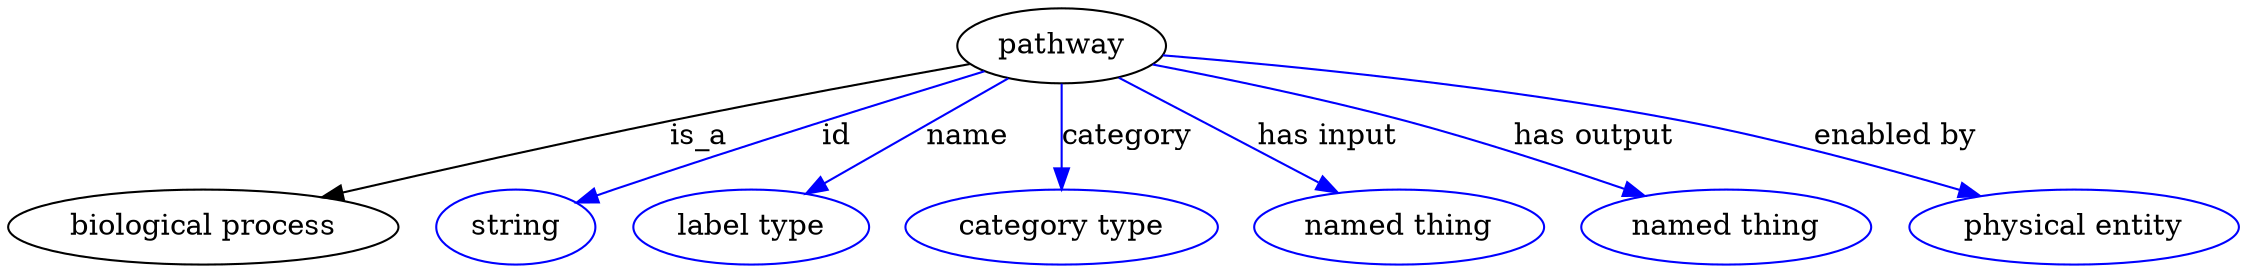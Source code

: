 digraph {
	graph [bb="0,0,872.14,123"];
	node [label="\N"];
	pathway	 [height=0.5,
		label=pathway,
		pos="413.74,105",
		width=1.1193];
	"biological process"	 [height=0.5,
		pos="74.743,18",
		width=2.0762];
	pathway -> "biological process"	 [label=is_a,
		lp="271.74,61.5",
		pos="e,123.18,31.802 377.48,96.861 346.42,89.795 300.54,79.135 260.74,69 217.89,58.086 169.74,44.858 133.17,34.609"];
	id	 [color=blue,
		height=0.5,
		label=string,
		pos="197.74,18",
		width=0.84854];
	pathway -> id	 [color=blue,
		label=id,
		lp="325.24,61.5",
		pos="e,222.2,29.234 382.72,93.366 347.41,80.005 288.11,57.191 237.74,36 235.69,35.136 233.58,34.235 231.46,33.316",
		style=solid];
	name	 [color=blue,
		height=0.5,
		label="label type",
		pos="291.74,18",
		width=1.2638];
	pathway -> name	 [color=blue,
		label=name,
		lp="376.24,61.5",
		pos="e,313.88,33.787 392.21,89.646 372.77,75.78 343.94,55.225 322.15,39.684",
		style=solid];
	category	 [color=blue,
		height=0.5,
		label="category type",
		pos="413.74,18",
		width=1.6249];
	pathway -> category	 [color=blue,
		label=category,
		lp="437.24,61.5",
		pos="e,413.74,36.003 413.74,86.974 413.74,75.192 413.74,59.561 413.74,46.158",
		style=solid];
	"has input"	 [color=blue,
		height=0.5,
		label="named thing",
		pos="545.74,18",
		width=1.5346];
	pathway -> "has input"	 [color=blue,
		label="has input",
		lp="512.74,61.5",
		pos="e,521.11,34.236 436.43,90.044 457.44,76.198 488.93,55.444 512.72,39.762",
		style=solid];
	"has output"	 [color=blue,
		height=0.5,
		label="named thing",
		pos="673.74,18",
		width=1.5346];
	pathway -> "has output"	 [color=blue,
		label="has output",
		lp="611.24,61.5",
		pos="e,639.6,32.214 448.78,96.102 474.66,89.3 510.64,79.356 541.74,69 571.61,59.055 604.65,46.289 630.2,36.017",
		style=solid];
	"enabled by"	 [color=blue,
		height=0.5,
		label="physical entity",
		pos="809.74,18",
		width=1.7332];
	pathway -> "enabled by"	 [color=blue,
		label="enabled by",
		lp="729.74,61.5",
		pos="e,769.93,31.99 453.14,100.57 499.2,94.995 577.58,84.259 643.74,69 683.41,59.851 727.42,46.164 760.15,35.272",
		style=solid];
}
